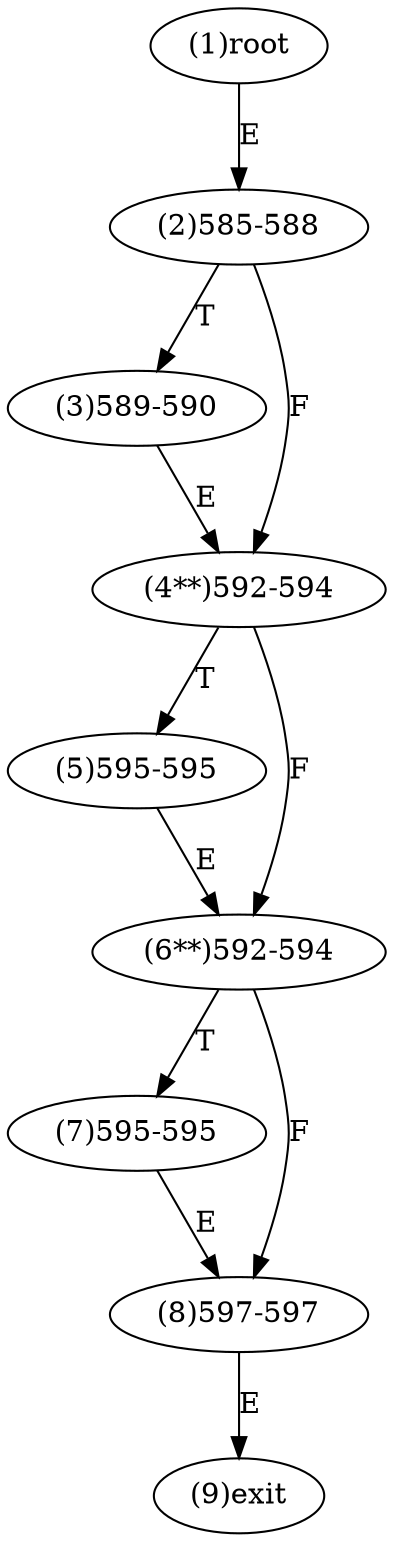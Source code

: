 digraph "" { 
1[ label="(1)root"];
2[ label="(2)585-588"];
3[ label="(3)589-590"];
4[ label="(4**)592-594"];
5[ label="(5)595-595"];
6[ label="(6**)592-594"];
7[ label="(7)595-595"];
8[ label="(8)597-597"];
9[ label="(9)exit"];
1->2[ label="E"];
2->4[ label="F"];
2->3[ label="T"];
3->4[ label="E"];
4->6[ label="F"];
4->5[ label="T"];
5->6[ label="E"];
6->8[ label="F"];
6->7[ label="T"];
7->8[ label="E"];
8->9[ label="E"];
}
